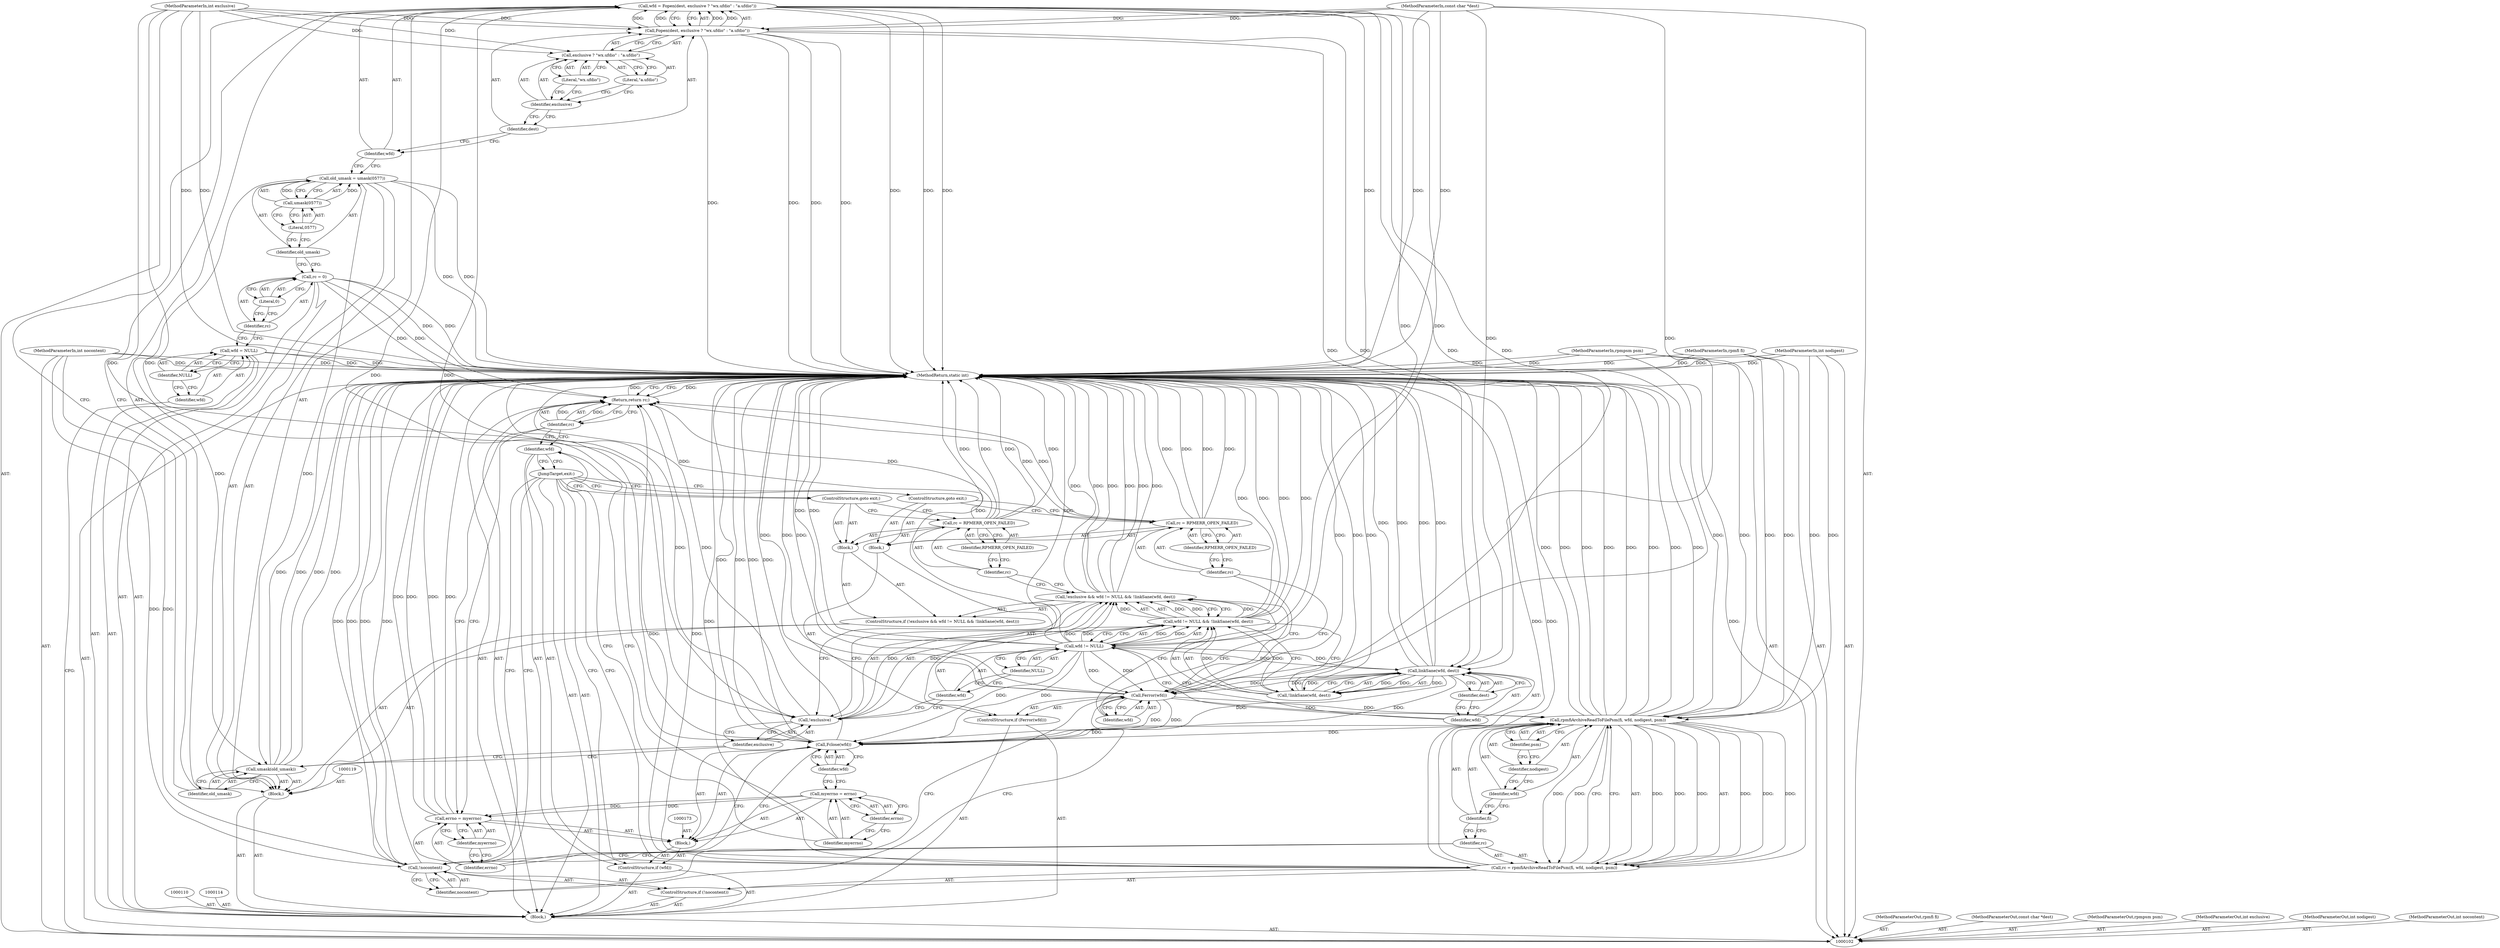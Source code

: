 digraph "0_rpm_404ef011c300207cdb1e531670384564aae04bdc" {
"1000124" [label="(Call,wfd = Fopen(dest, exclusive ? \"wx.ufdio\" : \"a.ufdio\"))"];
"1000125" [label="(Identifier,wfd)"];
"1000127" [label="(Identifier,dest)"];
"1000128" [label="(Call,exclusive ? \"wx.ufdio\" : \"a.ufdio\")"];
"1000129" [label="(Identifier,exclusive)"];
"1000130" [label="(Literal,\"wx.ufdio\")"];
"1000131" [label="(Literal,\"a.ufdio\")"];
"1000126" [label="(Call,Fopen(dest, exclusive ? \"wx.ufdio\" : \"a.ufdio\"))"];
"1000132" [label="(Call,umask(old_umask))"];
"1000133" [label="(Identifier,old_umask)"];
"1000134" [label="(ControlStructure,if (!exclusive && wfd != NULL && !linkSane(wfd, dest)))"];
"1000138" [label="(Call,wfd != NULL && !linkSane(wfd, dest))"];
"1000139" [label="(Call,wfd != NULL)"];
"1000140" [label="(Identifier,wfd)"];
"1000141" [label="(Identifier,NULL)"];
"1000142" [label="(Call,!linkSane(wfd, dest))"];
"1000143" [label="(Call,linkSane(wfd, dest))"];
"1000144" [label="(Identifier,wfd)"];
"1000145" [label="(Identifier,dest)"];
"1000135" [label="(Call,!exclusive && wfd != NULL && !linkSane(wfd, dest))"];
"1000136" [label="(Call,!exclusive)"];
"1000146" [label="(Block,)"];
"1000137" [label="(Identifier,exclusive)"];
"1000149" [label="(Identifier,RPMERR_OPEN_FAILED)"];
"1000147" [label="(Call,rc = RPMERR_OPEN_FAILED)"];
"1000148" [label="(Identifier,rc)"];
"1000150" [label="(ControlStructure,goto exit;)"];
"1000153" [label="(Identifier,wfd)"];
"1000154" [label="(Block,)"];
"1000151" [label="(ControlStructure,if (Ferror(wfd)))"];
"1000152" [label="(Call,Ferror(wfd))"];
"1000184" [label="(MethodReturn,static int)"];
"1000103" [label="(MethodParameterIn,rpmfi fi)"];
"1000250" [label="(MethodParameterOut,rpmfi fi)"];
"1000104" [label="(MethodParameterIn,const char *dest)"];
"1000251" [label="(MethodParameterOut,const char *dest)"];
"1000105" [label="(MethodParameterIn,rpmpsm psm)"];
"1000252" [label="(MethodParameterOut,rpmpsm psm)"];
"1000106" [label="(MethodParameterIn,int exclusive)"];
"1000253" [label="(MethodParameterOut,int exclusive)"];
"1000107" [label="(MethodParameterIn,int nodigest)"];
"1000254" [label="(MethodParameterOut,int nodigest)"];
"1000108" [label="(MethodParameterIn,int nocontent)"];
"1000255" [label="(MethodParameterOut,int nocontent)"];
"1000155" [label="(Call,rc = RPMERR_OPEN_FAILED)"];
"1000156" [label="(Identifier,rc)"];
"1000157" [label="(Identifier,RPMERR_OPEN_FAILED)"];
"1000158" [label="(ControlStructure,goto exit;)"];
"1000159" [label="(ControlStructure,if (!nocontent))"];
"1000160" [label="(Call,!nocontent)"];
"1000161" [label="(Identifier,nocontent)"];
"1000162" [label="(Call,rc = rpmfiArchiveReadToFilePsm(fi, wfd, nodigest, psm))"];
"1000163" [label="(Identifier,rc)"];
"1000165" [label="(Identifier,fi)"];
"1000166" [label="(Identifier,wfd)"];
"1000167" [label="(Identifier,nodigest)"];
"1000168" [label="(Identifier,psm)"];
"1000164" [label="(Call,rpmfiArchiveReadToFilePsm(fi, wfd, nodigest, psm))"];
"1000169" [label="(JumpTarget,exit:)"];
"1000170" [label="(ControlStructure,if (wfd))"];
"1000171" [label="(Identifier,wfd)"];
"1000172" [label="(Block,)"];
"1000176" [label="(Identifier,errno)"];
"1000174" [label="(Call,myerrno = errno)"];
"1000175" [label="(Identifier,myerrno)"];
"1000177" [label="(Call,Fclose(wfd))"];
"1000178" [label="(Identifier,wfd)"];
"1000109" [label="(Block,)"];
"1000179" [label="(Call,errno = myerrno)"];
"1000180" [label="(Identifier,errno)"];
"1000181" [label="(Identifier,myerrno)"];
"1000183" [label="(Identifier,rc)"];
"1000182" [label="(Return,return rc;)"];
"1000111" [label="(Call,wfd = NULL)"];
"1000112" [label="(Identifier,wfd)"];
"1000113" [label="(Identifier,NULL)"];
"1000117" [label="(Literal,0)"];
"1000115" [label="(Call,rc = 0)"];
"1000116" [label="(Identifier,rc)"];
"1000118" [label="(Block,)"];
"1000122" [label="(Call,umask(0577))"];
"1000123" [label="(Literal,0577)"];
"1000120" [label="(Call,old_umask = umask(0577))"];
"1000121" [label="(Identifier,old_umask)"];
"1000124" -> "1000118"  [label="AST: "];
"1000124" -> "1000126"  [label="CFG: "];
"1000125" -> "1000124"  [label="AST: "];
"1000126" -> "1000124"  [label="AST: "];
"1000133" -> "1000124"  [label="CFG: "];
"1000124" -> "1000184"  [label="DDG: "];
"1000124" -> "1000184"  [label="DDG: "];
"1000126" -> "1000124"  [label="DDG: "];
"1000126" -> "1000124"  [label="DDG: "];
"1000124" -> "1000139"  [label="DDG: "];
"1000124" -> "1000152"  [label="DDG: "];
"1000124" -> "1000177"  [label="DDG: "];
"1000125" -> "1000124"  [label="AST: "];
"1000125" -> "1000120"  [label="CFG: "];
"1000127" -> "1000125"  [label="CFG: "];
"1000127" -> "1000126"  [label="AST: "];
"1000127" -> "1000125"  [label="CFG: "];
"1000129" -> "1000127"  [label="CFG: "];
"1000128" -> "1000126"  [label="AST: "];
"1000128" -> "1000130"  [label="CFG: "];
"1000128" -> "1000131"  [label="CFG: "];
"1000129" -> "1000128"  [label="AST: "];
"1000130" -> "1000128"  [label="AST: "];
"1000131" -> "1000128"  [label="AST: "];
"1000126" -> "1000128"  [label="CFG: "];
"1000106" -> "1000128"  [label="DDG: "];
"1000129" -> "1000128"  [label="AST: "];
"1000129" -> "1000127"  [label="CFG: "];
"1000130" -> "1000129"  [label="CFG: "];
"1000131" -> "1000129"  [label="CFG: "];
"1000130" -> "1000128"  [label="AST: "];
"1000130" -> "1000129"  [label="CFG: "];
"1000128" -> "1000130"  [label="CFG: "];
"1000131" -> "1000128"  [label="AST: "];
"1000131" -> "1000129"  [label="CFG: "];
"1000128" -> "1000131"  [label="CFG: "];
"1000126" -> "1000124"  [label="AST: "];
"1000126" -> "1000128"  [label="CFG: "];
"1000127" -> "1000126"  [label="AST: "];
"1000128" -> "1000126"  [label="AST: "];
"1000124" -> "1000126"  [label="CFG: "];
"1000126" -> "1000184"  [label="DDG: "];
"1000126" -> "1000184"  [label="DDG: "];
"1000126" -> "1000124"  [label="DDG: "];
"1000126" -> "1000124"  [label="DDG: "];
"1000104" -> "1000126"  [label="DDG: "];
"1000106" -> "1000126"  [label="DDG: "];
"1000126" -> "1000143"  [label="DDG: "];
"1000132" -> "1000118"  [label="AST: "];
"1000132" -> "1000133"  [label="CFG: "];
"1000133" -> "1000132"  [label="AST: "];
"1000137" -> "1000132"  [label="CFG: "];
"1000132" -> "1000184"  [label="DDG: "];
"1000132" -> "1000184"  [label="DDG: "];
"1000120" -> "1000132"  [label="DDG: "];
"1000133" -> "1000132"  [label="AST: "];
"1000133" -> "1000124"  [label="CFG: "];
"1000132" -> "1000133"  [label="CFG: "];
"1000134" -> "1000118"  [label="AST: "];
"1000135" -> "1000134"  [label="AST: "];
"1000146" -> "1000134"  [label="AST: "];
"1000138" -> "1000135"  [label="AST: "];
"1000138" -> "1000139"  [label="CFG: "];
"1000138" -> "1000142"  [label="CFG: "];
"1000139" -> "1000138"  [label="AST: "];
"1000142" -> "1000138"  [label="AST: "];
"1000135" -> "1000138"  [label="CFG: "];
"1000138" -> "1000184"  [label="DDG: "];
"1000138" -> "1000184"  [label="DDG: "];
"1000138" -> "1000135"  [label="DDG: "];
"1000138" -> "1000135"  [label="DDG: "];
"1000139" -> "1000138"  [label="DDG: "];
"1000139" -> "1000138"  [label="DDG: "];
"1000142" -> "1000138"  [label="DDG: "];
"1000139" -> "1000138"  [label="AST: "];
"1000139" -> "1000141"  [label="CFG: "];
"1000140" -> "1000139"  [label="AST: "];
"1000141" -> "1000139"  [label="AST: "];
"1000144" -> "1000139"  [label="CFG: "];
"1000138" -> "1000139"  [label="CFG: "];
"1000139" -> "1000184"  [label="DDG: "];
"1000139" -> "1000184"  [label="DDG: "];
"1000139" -> "1000138"  [label="DDG: "];
"1000139" -> "1000138"  [label="DDG: "];
"1000124" -> "1000139"  [label="DDG: "];
"1000139" -> "1000143"  [label="DDG: "];
"1000139" -> "1000152"  [label="DDG: "];
"1000139" -> "1000177"  [label="DDG: "];
"1000140" -> "1000139"  [label="AST: "];
"1000140" -> "1000136"  [label="CFG: "];
"1000141" -> "1000140"  [label="CFG: "];
"1000141" -> "1000139"  [label="AST: "];
"1000141" -> "1000140"  [label="CFG: "];
"1000139" -> "1000141"  [label="CFG: "];
"1000142" -> "1000138"  [label="AST: "];
"1000142" -> "1000143"  [label="CFG: "];
"1000143" -> "1000142"  [label="AST: "];
"1000138" -> "1000142"  [label="CFG: "];
"1000142" -> "1000184"  [label="DDG: "];
"1000142" -> "1000138"  [label="DDG: "];
"1000143" -> "1000142"  [label="DDG: "];
"1000143" -> "1000142"  [label="DDG: "];
"1000143" -> "1000142"  [label="AST: "];
"1000143" -> "1000145"  [label="CFG: "];
"1000144" -> "1000143"  [label="AST: "];
"1000145" -> "1000143"  [label="AST: "];
"1000142" -> "1000143"  [label="CFG: "];
"1000143" -> "1000184"  [label="DDG: "];
"1000143" -> "1000184"  [label="DDG: "];
"1000143" -> "1000142"  [label="DDG: "];
"1000143" -> "1000142"  [label="DDG: "];
"1000139" -> "1000143"  [label="DDG: "];
"1000126" -> "1000143"  [label="DDG: "];
"1000104" -> "1000143"  [label="DDG: "];
"1000143" -> "1000152"  [label="DDG: "];
"1000143" -> "1000177"  [label="DDG: "];
"1000144" -> "1000143"  [label="AST: "];
"1000144" -> "1000139"  [label="CFG: "];
"1000145" -> "1000144"  [label="CFG: "];
"1000145" -> "1000143"  [label="AST: "];
"1000145" -> "1000144"  [label="CFG: "];
"1000143" -> "1000145"  [label="CFG: "];
"1000135" -> "1000134"  [label="AST: "];
"1000135" -> "1000136"  [label="CFG: "];
"1000135" -> "1000138"  [label="CFG: "];
"1000136" -> "1000135"  [label="AST: "];
"1000138" -> "1000135"  [label="AST: "];
"1000148" -> "1000135"  [label="CFG: "];
"1000153" -> "1000135"  [label="CFG: "];
"1000135" -> "1000184"  [label="DDG: "];
"1000135" -> "1000184"  [label="DDG: "];
"1000135" -> "1000184"  [label="DDG: "];
"1000136" -> "1000135"  [label="DDG: "];
"1000138" -> "1000135"  [label="DDG: "];
"1000138" -> "1000135"  [label="DDG: "];
"1000136" -> "1000135"  [label="AST: "];
"1000136" -> "1000137"  [label="CFG: "];
"1000137" -> "1000136"  [label="AST: "];
"1000140" -> "1000136"  [label="CFG: "];
"1000135" -> "1000136"  [label="CFG: "];
"1000136" -> "1000184"  [label="DDG: "];
"1000136" -> "1000135"  [label="DDG: "];
"1000106" -> "1000136"  [label="DDG: "];
"1000146" -> "1000134"  [label="AST: "];
"1000147" -> "1000146"  [label="AST: "];
"1000150" -> "1000146"  [label="AST: "];
"1000137" -> "1000136"  [label="AST: "];
"1000137" -> "1000132"  [label="CFG: "];
"1000136" -> "1000137"  [label="CFG: "];
"1000149" -> "1000147"  [label="AST: "];
"1000149" -> "1000148"  [label="CFG: "];
"1000147" -> "1000149"  [label="CFG: "];
"1000147" -> "1000146"  [label="AST: "];
"1000147" -> "1000149"  [label="CFG: "];
"1000148" -> "1000147"  [label="AST: "];
"1000149" -> "1000147"  [label="AST: "];
"1000150" -> "1000147"  [label="CFG: "];
"1000147" -> "1000184"  [label="DDG: "];
"1000147" -> "1000184"  [label="DDG: "];
"1000147" -> "1000182"  [label="DDG: "];
"1000148" -> "1000147"  [label="AST: "];
"1000148" -> "1000135"  [label="CFG: "];
"1000149" -> "1000148"  [label="CFG: "];
"1000150" -> "1000146"  [label="AST: "];
"1000150" -> "1000147"  [label="CFG: "];
"1000169" -> "1000150"  [label="CFG: "];
"1000153" -> "1000152"  [label="AST: "];
"1000153" -> "1000135"  [label="CFG: "];
"1000152" -> "1000153"  [label="CFG: "];
"1000154" -> "1000151"  [label="AST: "];
"1000155" -> "1000154"  [label="AST: "];
"1000158" -> "1000154"  [label="AST: "];
"1000151" -> "1000109"  [label="AST: "];
"1000152" -> "1000151"  [label="AST: "];
"1000154" -> "1000151"  [label="AST: "];
"1000152" -> "1000151"  [label="AST: "];
"1000152" -> "1000153"  [label="CFG: "];
"1000153" -> "1000152"  [label="AST: "];
"1000156" -> "1000152"  [label="CFG: "];
"1000161" -> "1000152"  [label="CFG: "];
"1000152" -> "1000184"  [label="DDG: "];
"1000152" -> "1000184"  [label="DDG: "];
"1000124" -> "1000152"  [label="DDG: "];
"1000139" -> "1000152"  [label="DDG: "];
"1000143" -> "1000152"  [label="DDG: "];
"1000152" -> "1000164"  [label="DDG: "];
"1000152" -> "1000177"  [label="DDG: "];
"1000184" -> "1000102"  [label="AST: "];
"1000184" -> "1000182"  [label="CFG: "];
"1000177" -> "1000184"  [label="DDG: "];
"1000177" -> "1000184"  [label="DDG: "];
"1000138" -> "1000184"  [label="DDG: "];
"1000138" -> "1000184"  [label="DDG: "];
"1000124" -> "1000184"  [label="DDG: "];
"1000124" -> "1000184"  [label="DDG: "];
"1000108" -> "1000184"  [label="DDG: "];
"1000107" -> "1000184"  [label="DDG: "];
"1000155" -> "1000184"  [label="DDG: "];
"1000155" -> "1000184"  [label="DDG: "];
"1000105" -> "1000184"  [label="DDG: "];
"1000160" -> "1000184"  [label="DDG: "];
"1000160" -> "1000184"  [label="DDG: "];
"1000179" -> "1000184"  [label="DDG: "];
"1000179" -> "1000184"  [label="DDG: "];
"1000132" -> "1000184"  [label="DDG: "];
"1000132" -> "1000184"  [label="DDG: "];
"1000164" -> "1000184"  [label="DDG: "];
"1000164" -> "1000184"  [label="DDG: "];
"1000164" -> "1000184"  [label="DDG: "];
"1000164" -> "1000184"  [label="DDG: "];
"1000162" -> "1000184"  [label="DDG: "];
"1000162" -> "1000184"  [label="DDG: "];
"1000104" -> "1000184"  [label="DDG: "];
"1000139" -> "1000184"  [label="DDG: "];
"1000139" -> "1000184"  [label="DDG: "];
"1000152" -> "1000184"  [label="DDG: "];
"1000152" -> "1000184"  [label="DDG: "];
"1000103" -> "1000184"  [label="DDG: "];
"1000143" -> "1000184"  [label="DDG: "];
"1000143" -> "1000184"  [label="DDG: "];
"1000147" -> "1000184"  [label="DDG: "];
"1000147" -> "1000184"  [label="DDG: "];
"1000126" -> "1000184"  [label="DDG: "];
"1000126" -> "1000184"  [label="DDG: "];
"1000135" -> "1000184"  [label="DDG: "];
"1000135" -> "1000184"  [label="DDG: "];
"1000135" -> "1000184"  [label="DDG: "];
"1000111" -> "1000184"  [label="DDG: "];
"1000142" -> "1000184"  [label="DDG: "];
"1000120" -> "1000184"  [label="DDG: "];
"1000115" -> "1000184"  [label="DDG: "];
"1000136" -> "1000184"  [label="DDG: "];
"1000106" -> "1000184"  [label="DDG: "];
"1000182" -> "1000184"  [label="DDG: "];
"1000103" -> "1000102"  [label="AST: "];
"1000103" -> "1000184"  [label="DDG: "];
"1000103" -> "1000164"  [label="DDG: "];
"1000250" -> "1000102"  [label="AST: "];
"1000104" -> "1000102"  [label="AST: "];
"1000104" -> "1000184"  [label="DDG: "];
"1000104" -> "1000126"  [label="DDG: "];
"1000104" -> "1000143"  [label="DDG: "];
"1000251" -> "1000102"  [label="AST: "];
"1000105" -> "1000102"  [label="AST: "];
"1000105" -> "1000184"  [label="DDG: "];
"1000105" -> "1000164"  [label="DDG: "];
"1000252" -> "1000102"  [label="AST: "];
"1000106" -> "1000102"  [label="AST: "];
"1000106" -> "1000184"  [label="DDG: "];
"1000106" -> "1000126"  [label="DDG: "];
"1000106" -> "1000128"  [label="DDG: "];
"1000106" -> "1000136"  [label="DDG: "];
"1000253" -> "1000102"  [label="AST: "];
"1000107" -> "1000102"  [label="AST: "];
"1000107" -> "1000184"  [label="DDG: "];
"1000107" -> "1000164"  [label="DDG: "];
"1000254" -> "1000102"  [label="AST: "];
"1000108" -> "1000102"  [label="AST: "];
"1000108" -> "1000184"  [label="DDG: "];
"1000108" -> "1000160"  [label="DDG: "];
"1000255" -> "1000102"  [label="AST: "];
"1000155" -> "1000154"  [label="AST: "];
"1000155" -> "1000157"  [label="CFG: "];
"1000156" -> "1000155"  [label="AST: "];
"1000157" -> "1000155"  [label="AST: "];
"1000158" -> "1000155"  [label="CFG: "];
"1000155" -> "1000184"  [label="DDG: "];
"1000155" -> "1000184"  [label="DDG: "];
"1000155" -> "1000182"  [label="DDG: "];
"1000156" -> "1000155"  [label="AST: "];
"1000156" -> "1000152"  [label="CFG: "];
"1000157" -> "1000156"  [label="CFG: "];
"1000157" -> "1000155"  [label="AST: "];
"1000157" -> "1000156"  [label="CFG: "];
"1000155" -> "1000157"  [label="CFG: "];
"1000158" -> "1000154"  [label="AST: "];
"1000158" -> "1000155"  [label="CFG: "];
"1000169" -> "1000158"  [label="CFG: "];
"1000159" -> "1000109"  [label="AST: "];
"1000160" -> "1000159"  [label="AST: "];
"1000162" -> "1000159"  [label="AST: "];
"1000160" -> "1000159"  [label="AST: "];
"1000160" -> "1000161"  [label="CFG: "];
"1000161" -> "1000160"  [label="AST: "];
"1000163" -> "1000160"  [label="CFG: "];
"1000169" -> "1000160"  [label="CFG: "];
"1000160" -> "1000184"  [label="DDG: "];
"1000160" -> "1000184"  [label="DDG: "];
"1000108" -> "1000160"  [label="DDG: "];
"1000161" -> "1000160"  [label="AST: "];
"1000161" -> "1000152"  [label="CFG: "];
"1000160" -> "1000161"  [label="CFG: "];
"1000162" -> "1000159"  [label="AST: "];
"1000162" -> "1000164"  [label="CFG: "];
"1000163" -> "1000162"  [label="AST: "];
"1000164" -> "1000162"  [label="AST: "];
"1000169" -> "1000162"  [label="CFG: "];
"1000162" -> "1000184"  [label="DDG: "];
"1000162" -> "1000184"  [label="DDG: "];
"1000164" -> "1000162"  [label="DDG: "];
"1000164" -> "1000162"  [label="DDG: "];
"1000164" -> "1000162"  [label="DDG: "];
"1000164" -> "1000162"  [label="DDG: "];
"1000162" -> "1000182"  [label="DDG: "];
"1000163" -> "1000162"  [label="AST: "];
"1000163" -> "1000160"  [label="CFG: "];
"1000165" -> "1000163"  [label="CFG: "];
"1000165" -> "1000164"  [label="AST: "];
"1000165" -> "1000163"  [label="CFG: "];
"1000166" -> "1000165"  [label="CFG: "];
"1000166" -> "1000164"  [label="AST: "];
"1000166" -> "1000165"  [label="CFG: "];
"1000167" -> "1000166"  [label="CFG: "];
"1000167" -> "1000164"  [label="AST: "];
"1000167" -> "1000166"  [label="CFG: "];
"1000168" -> "1000167"  [label="CFG: "];
"1000168" -> "1000164"  [label="AST: "];
"1000168" -> "1000167"  [label="CFG: "];
"1000164" -> "1000168"  [label="CFG: "];
"1000164" -> "1000162"  [label="AST: "];
"1000164" -> "1000168"  [label="CFG: "];
"1000165" -> "1000164"  [label="AST: "];
"1000166" -> "1000164"  [label="AST: "];
"1000167" -> "1000164"  [label="AST: "];
"1000168" -> "1000164"  [label="AST: "];
"1000162" -> "1000164"  [label="CFG: "];
"1000164" -> "1000184"  [label="DDG: "];
"1000164" -> "1000184"  [label="DDG: "];
"1000164" -> "1000184"  [label="DDG: "];
"1000164" -> "1000184"  [label="DDG: "];
"1000164" -> "1000162"  [label="DDG: "];
"1000164" -> "1000162"  [label="DDG: "];
"1000164" -> "1000162"  [label="DDG: "];
"1000164" -> "1000162"  [label="DDG: "];
"1000103" -> "1000164"  [label="DDG: "];
"1000152" -> "1000164"  [label="DDG: "];
"1000107" -> "1000164"  [label="DDG: "];
"1000105" -> "1000164"  [label="DDG: "];
"1000164" -> "1000177"  [label="DDG: "];
"1000169" -> "1000109"  [label="AST: "];
"1000169" -> "1000162"  [label="CFG: "];
"1000169" -> "1000160"  [label="CFG: "];
"1000169" -> "1000150"  [label="CFG: "];
"1000169" -> "1000158"  [label="CFG: "];
"1000171" -> "1000169"  [label="CFG: "];
"1000170" -> "1000109"  [label="AST: "];
"1000171" -> "1000170"  [label="AST: "];
"1000172" -> "1000170"  [label="AST: "];
"1000171" -> "1000170"  [label="AST: "];
"1000171" -> "1000169"  [label="CFG: "];
"1000175" -> "1000171"  [label="CFG: "];
"1000183" -> "1000171"  [label="CFG: "];
"1000172" -> "1000170"  [label="AST: "];
"1000173" -> "1000172"  [label="AST: "];
"1000174" -> "1000172"  [label="AST: "];
"1000177" -> "1000172"  [label="AST: "];
"1000179" -> "1000172"  [label="AST: "];
"1000176" -> "1000174"  [label="AST: "];
"1000176" -> "1000175"  [label="CFG: "];
"1000174" -> "1000176"  [label="CFG: "];
"1000174" -> "1000172"  [label="AST: "];
"1000174" -> "1000176"  [label="CFG: "];
"1000175" -> "1000174"  [label="AST: "];
"1000176" -> "1000174"  [label="AST: "];
"1000178" -> "1000174"  [label="CFG: "];
"1000174" -> "1000179"  [label="DDG: "];
"1000175" -> "1000174"  [label="AST: "];
"1000175" -> "1000171"  [label="CFG: "];
"1000176" -> "1000175"  [label="CFG: "];
"1000177" -> "1000172"  [label="AST: "];
"1000177" -> "1000178"  [label="CFG: "];
"1000178" -> "1000177"  [label="AST: "];
"1000180" -> "1000177"  [label="CFG: "];
"1000177" -> "1000184"  [label="DDG: "];
"1000177" -> "1000184"  [label="DDG: "];
"1000124" -> "1000177"  [label="DDG: "];
"1000143" -> "1000177"  [label="DDG: "];
"1000152" -> "1000177"  [label="DDG: "];
"1000164" -> "1000177"  [label="DDG: "];
"1000139" -> "1000177"  [label="DDG: "];
"1000178" -> "1000177"  [label="AST: "];
"1000178" -> "1000174"  [label="CFG: "];
"1000177" -> "1000178"  [label="CFG: "];
"1000109" -> "1000102"  [label="AST: "];
"1000110" -> "1000109"  [label="AST: "];
"1000111" -> "1000109"  [label="AST: "];
"1000114" -> "1000109"  [label="AST: "];
"1000115" -> "1000109"  [label="AST: "];
"1000118" -> "1000109"  [label="AST: "];
"1000151" -> "1000109"  [label="AST: "];
"1000159" -> "1000109"  [label="AST: "];
"1000169" -> "1000109"  [label="AST: "];
"1000170" -> "1000109"  [label="AST: "];
"1000182" -> "1000109"  [label="AST: "];
"1000179" -> "1000172"  [label="AST: "];
"1000179" -> "1000181"  [label="CFG: "];
"1000180" -> "1000179"  [label="AST: "];
"1000181" -> "1000179"  [label="AST: "];
"1000183" -> "1000179"  [label="CFG: "];
"1000179" -> "1000184"  [label="DDG: "];
"1000179" -> "1000184"  [label="DDG: "];
"1000174" -> "1000179"  [label="DDG: "];
"1000180" -> "1000179"  [label="AST: "];
"1000180" -> "1000177"  [label="CFG: "];
"1000181" -> "1000180"  [label="CFG: "];
"1000181" -> "1000179"  [label="AST: "];
"1000181" -> "1000180"  [label="CFG: "];
"1000179" -> "1000181"  [label="CFG: "];
"1000183" -> "1000182"  [label="AST: "];
"1000183" -> "1000179"  [label="CFG: "];
"1000183" -> "1000171"  [label="CFG: "];
"1000182" -> "1000183"  [label="CFG: "];
"1000183" -> "1000182"  [label="DDG: "];
"1000182" -> "1000109"  [label="AST: "];
"1000182" -> "1000183"  [label="CFG: "];
"1000183" -> "1000182"  [label="AST: "];
"1000184" -> "1000182"  [label="CFG: "];
"1000182" -> "1000184"  [label="DDG: "];
"1000183" -> "1000182"  [label="DDG: "];
"1000147" -> "1000182"  [label="DDG: "];
"1000155" -> "1000182"  [label="DDG: "];
"1000162" -> "1000182"  [label="DDG: "];
"1000115" -> "1000182"  [label="DDG: "];
"1000111" -> "1000109"  [label="AST: "];
"1000111" -> "1000113"  [label="CFG: "];
"1000112" -> "1000111"  [label="AST: "];
"1000113" -> "1000111"  [label="AST: "];
"1000116" -> "1000111"  [label="CFG: "];
"1000111" -> "1000184"  [label="DDG: "];
"1000112" -> "1000111"  [label="AST: "];
"1000112" -> "1000102"  [label="CFG: "];
"1000113" -> "1000112"  [label="CFG: "];
"1000113" -> "1000111"  [label="AST: "];
"1000113" -> "1000112"  [label="CFG: "];
"1000111" -> "1000113"  [label="CFG: "];
"1000117" -> "1000115"  [label="AST: "];
"1000117" -> "1000116"  [label="CFG: "];
"1000115" -> "1000117"  [label="CFG: "];
"1000115" -> "1000109"  [label="AST: "];
"1000115" -> "1000117"  [label="CFG: "];
"1000116" -> "1000115"  [label="AST: "];
"1000117" -> "1000115"  [label="AST: "];
"1000121" -> "1000115"  [label="CFG: "];
"1000115" -> "1000184"  [label="DDG: "];
"1000115" -> "1000182"  [label="DDG: "];
"1000116" -> "1000115"  [label="AST: "];
"1000116" -> "1000111"  [label="CFG: "];
"1000117" -> "1000116"  [label="CFG: "];
"1000118" -> "1000109"  [label="AST: "];
"1000119" -> "1000118"  [label="AST: "];
"1000120" -> "1000118"  [label="AST: "];
"1000124" -> "1000118"  [label="AST: "];
"1000132" -> "1000118"  [label="AST: "];
"1000134" -> "1000118"  [label="AST: "];
"1000122" -> "1000120"  [label="AST: "];
"1000122" -> "1000123"  [label="CFG: "];
"1000123" -> "1000122"  [label="AST: "];
"1000120" -> "1000122"  [label="CFG: "];
"1000122" -> "1000120"  [label="DDG: "];
"1000123" -> "1000122"  [label="AST: "];
"1000123" -> "1000121"  [label="CFG: "];
"1000122" -> "1000123"  [label="CFG: "];
"1000120" -> "1000118"  [label="AST: "];
"1000120" -> "1000122"  [label="CFG: "];
"1000121" -> "1000120"  [label="AST: "];
"1000122" -> "1000120"  [label="AST: "];
"1000125" -> "1000120"  [label="CFG: "];
"1000120" -> "1000184"  [label="DDG: "];
"1000122" -> "1000120"  [label="DDG: "];
"1000120" -> "1000132"  [label="DDG: "];
"1000121" -> "1000120"  [label="AST: "];
"1000121" -> "1000115"  [label="CFG: "];
"1000123" -> "1000121"  [label="CFG: "];
}
